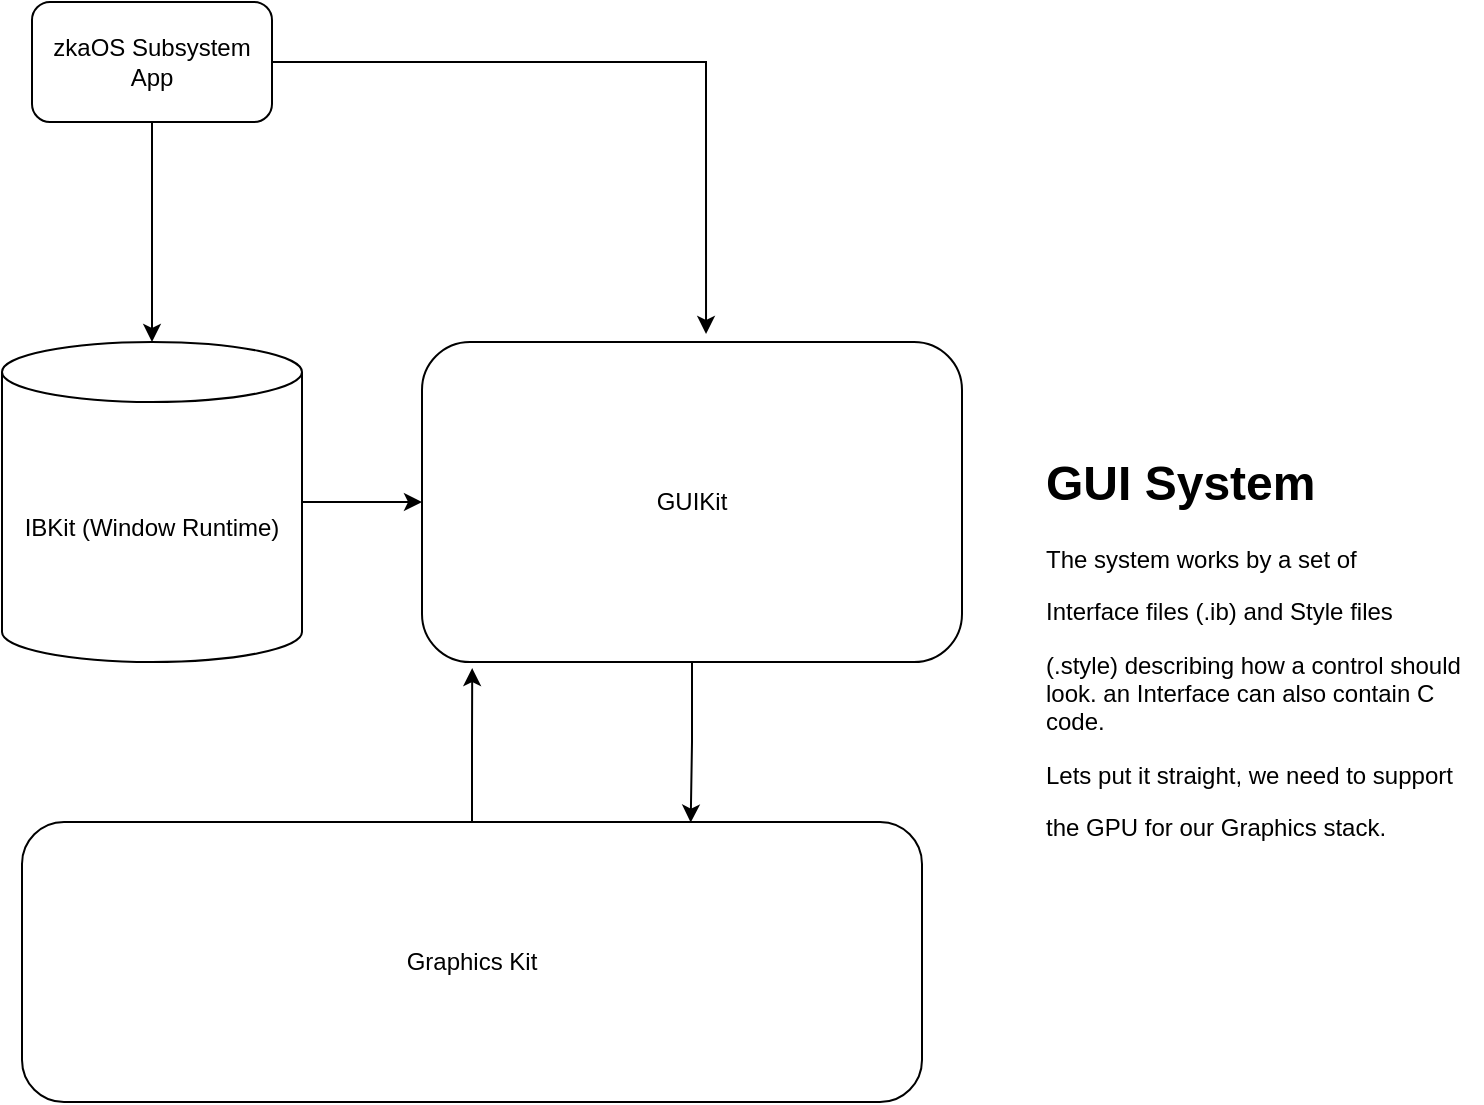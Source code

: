 <mxfile version="24.8.4">
  <diagram name="Page-1" id="yf45V2V4Ppj0j8o4dQoi">
    <mxGraphModel dx="1114" dy="487" grid="1" gridSize="10" guides="1" tooltips="1" connect="1" arrows="1" fold="1" page="1" pageScale="1" pageWidth="827" pageHeight="1169" math="0" shadow="0">
      <root>
        <mxCell id="0" />
        <mxCell id="1" parent="0" />
        <mxCell id="mspNsT0Gx7HsNPX6GqQO-9" value="" style="edgeStyle=orthogonalEdgeStyle;rounded=0;orthogonalLoop=1;jettySize=auto;html=1;" parent="1" source="mspNsT0Gx7HsNPX6GqQO-1" target="mspNsT0Gx7HsNPX6GqQO-3" edge="1">
          <mxGeometry relative="1" as="geometry" />
        </mxCell>
        <mxCell id="mspNsT0Gx7HsNPX6GqQO-1" value="IBKit (Window &lt;span style=&quot;background-color: initial;&quot;&gt;Runtime)&lt;/span&gt;" style="shape=cylinder3;whiteSpace=wrap;html=1;boundedLbl=1;backgroundOutline=1;size=15;" parent="1" vertex="1">
          <mxGeometry x="40" y="210" width="150" height="160" as="geometry" />
        </mxCell>
        <mxCell id="mspNsT0Gx7HsNPX6GqQO-2" value="Graphics Kit" style="rounded=1;whiteSpace=wrap;html=1;" parent="1" vertex="1">
          <mxGeometry x="50" y="450" width="450" height="140" as="geometry" />
        </mxCell>
        <mxCell id="mspNsT0Gx7HsNPX6GqQO-3" value="GUIKit" style="rounded=1;whiteSpace=wrap;html=1;" parent="1" vertex="1">
          <mxGeometry x="250" y="210" width="270" height="160" as="geometry" />
        </mxCell>
        <mxCell id="mspNsT0Gx7HsNPX6GqQO-11" style="edgeStyle=orthogonalEdgeStyle;rounded=0;orthogonalLoop=1;jettySize=auto;html=1;entryX=0.093;entryY=1.019;entryDx=0;entryDy=0;entryPerimeter=0;" parent="1" source="mspNsT0Gx7HsNPX6GqQO-2" target="mspNsT0Gx7HsNPX6GqQO-3" edge="1">
          <mxGeometry relative="1" as="geometry" />
        </mxCell>
        <mxCell id="mspNsT0Gx7HsNPX6GqQO-12" value="&lt;h1 style=&quot;margin-top: 0px;&quot;&gt;GUI System&lt;span style=&quot;white-space: pre;&quot;&gt;&#x9;&lt;/span&gt;&lt;/h1&gt;&lt;p&gt;The system works by a set of&lt;/p&gt;&lt;p&gt;Interface files (.ib) and Style files&lt;/p&gt;&lt;p&gt;(.style) describing how a control should look. an Interface can also contain C code.&lt;/p&gt;&lt;p&gt;Lets put it straight, we need to support&lt;/p&gt;&lt;p&gt;the GPU for our Graphics stack.&lt;/p&gt;" style="text;html=1;whiteSpace=wrap;overflow=hidden;rounded=0;" parent="1" vertex="1">
          <mxGeometry x="560" y="260" width="220" height="220" as="geometry" />
        </mxCell>
        <mxCell id="mspNsT0Gx7HsNPX6GqQO-13" value="zkaOS Subsystem&lt;div&gt;App&lt;/div&gt;" style="rounded=1;whiteSpace=wrap;html=1;" parent="1" vertex="1">
          <mxGeometry x="55" y="40" width="120" height="60" as="geometry" />
        </mxCell>
        <mxCell id="mspNsT0Gx7HsNPX6GqQO-14" style="edgeStyle=orthogonalEdgeStyle;rounded=0;orthogonalLoop=1;jettySize=auto;html=1;entryX=0.5;entryY=0;entryDx=0;entryDy=0;entryPerimeter=0;" parent="1" source="mspNsT0Gx7HsNPX6GqQO-13" target="mspNsT0Gx7HsNPX6GqQO-1" edge="1">
          <mxGeometry relative="1" as="geometry" />
        </mxCell>
        <mxCell id="mspNsT0Gx7HsNPX6GqQO-15" style="edgeStyle=orthogonalEdgeStyle;rounded=0;orthogonalLoop=1;jettySize=auto;html=1;entryX=0.526;entryY=-0.025;entryDx=0;entryDy=0;entryPerimeter=0;" parent="1" source="mspNsT0Gx7HsNPX6GqQO-13" target="mspNsT0Gx7HsNPX6GqQO-3" edge="1">
          <mxGeometry relative="1" as="geometry" />
        </mxCell>
        <mxCell id="mspNsT0Gx7HsNPX6GqQO-18" style="edgeStyle=orthogonalEdgeStyle;rounded=0;orthogonalLoop=1;jettySize=auto;html=1;exitX=0.5;exitY=1;exitDx=0;exitDy=0;entryX=0.743;entryY=0.002;entryDx=0;entryDy=0;entryPerimeter=0;" parent="1" source="mspNsT0Gx7HsNPX6GqQO-3" target="mspNsT0Gx7HsNPX6GqQO-2" edge="1">
          <mxGeometry relative="1" as="geometry" />
        </mxCell>
      </root>
    </mxGraphModel>
  </diagram>
</mxfile>
